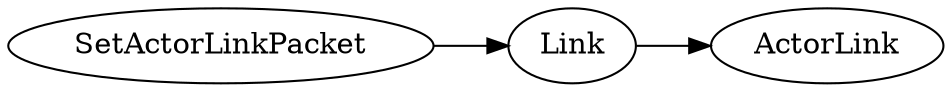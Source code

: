 digraph "SetActorLinkPacket" {
rankdir = LR
0
0 -> 1
1 -> 2

0 [label="SetActorLinkPacket",comment="name: \"SetActorLinkPacket\", typeName: \"\", id: 0, branchId: 41, recurseId: -1, attributes: 0, notes: \"\""];
1 [label="Link",comment="name: \"Link\", typeName: \"ActorLink\", id: 1, branchId: 0, recurseId: -1, attributes: 256, notes: \"\""];
2 [label="ActorLink",comment="name: \"ActorLink\", typeName: \"\", id: 2, branchId: 0, recurseId: -1, attributes: 512, notes: \"\""];
{ rank = max;2}

}
